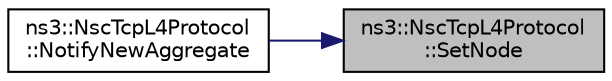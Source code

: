 digraph "ns3::NscTcpL4Protocol::SetNode"
{
 // LATEX_PDF_SIZE
  edge [fontname="Helvetica",fontsize="10",labelfontname="Helvetica",labelfontsize="10"];
  node [fontname="Helvetica",fontsize="10",shape=record];
  rankdir="RL";
  Node1 [label="ns3::NscTcpL4Protocol\l::SetNode",height=0.2,width=0.4,color="black", fillcolor="grey75", style="filled", fontcolor="black",tooltip="Set node associated with this stack."];
  Node1 -> Node2 [dir="back",color="midnightblue",fontsize="10",style="solid",fontname="Helvetica"];
  Node2 [label="ns3::NscTcpL4Protocol\l::NotifyNewAggregate",height=0.2,width=0.4,color="black", fillcolor="white", style="filled",URL="$classns3_1_1_nsc_tcp_l4_protocol.html#a423e33bc38d6f04ba6c54f7ce2647565",tooltip="Notify all Objects aggregated to this one of a new Object being aggregated."];
}
